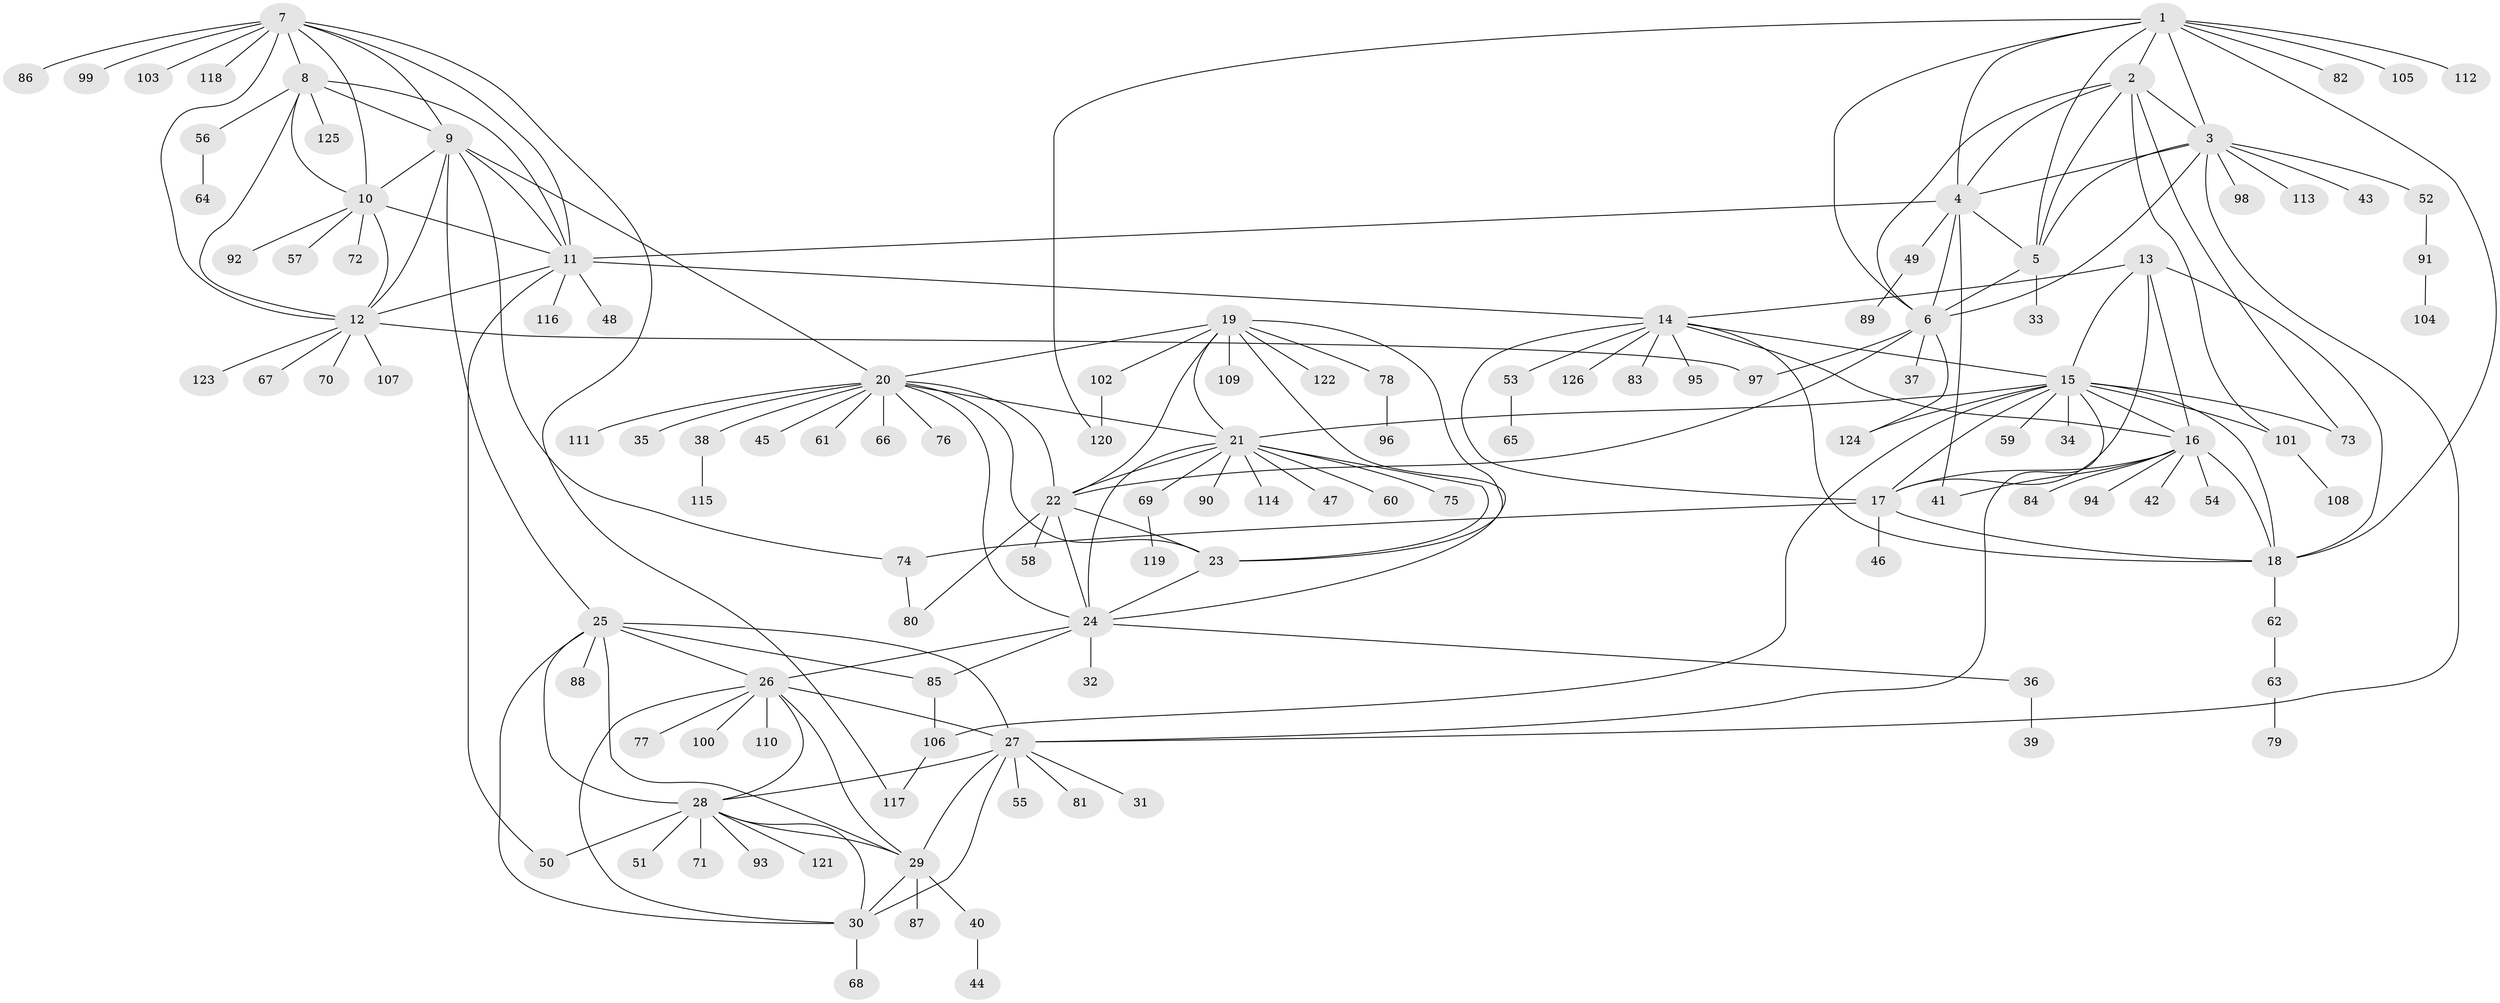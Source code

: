 // coarse degree distribution, {17: 0.015873015873015872, 1: 0.6031746031746031, 6: 0.07936507936507936, 9: 0.031746031746031744, 10: 0.031746031746031744, 2: 0.09523809523809523, 4: 0.06349206349206349, 5: 0.047619047619047616, 7: 0.015873015873015872, 11: 0.015873015873015872}
// Generated by graph-tools (version 1.1) at 2025/37/03/04/25 23:37:49]
// undirected, 126 vertices, 193 edges
graph export_dot {
  node [color=gray90,style=filled];
  1;
  2;
  3;
  4;
  5;
  6;
  7;
  8;
  9;
  10;
  11;
  12;
  13;
  14;
  15;
  16;
  17;
  18;
  19;
  20;
  21;
  22;
  23;
  24;
  25;
  26;
  27;
  28;
  29;
  30;
  31;
  32;
  33;
  34;
  35;
  36;
  37;
  38;
  39;
  40;
  41;
  42;
  43;
  44;
  45;
  46;
  47;
  48;
  49;
  50;
  51;
  52;
  53;
  54;
  55;
  56;
  57;
  58;
  59;
  60;
  61;
  62;
  63;
  64;
  65;
  66;
  67;
  68;
  69;
  70;
  71;
  72;
  73;
  74;
  75;
  76;
  77;
  78;
  79;
  80;
  81;
  82;
  83;
  84;
  85;
  86;
  87;
  88;
  89;
  90;
  91;
  92;
  93;
  94;
  95;
  96;
  97;
  98;
  99;
  100;
  101;
  102;
  103;
  104;
  105;
  106;
  107;
  108;
  109;
  110;
  111;
  112;
  113;
  114;
  115;
  116;
  117;
  118;
  119;
  120;
  121;
  122;
  123;
  124;
  125;
  126;
  1 -- 2;
  1 -- 3;
  1 -- 4;
  1 -- 5;
  1 -- 6;
  1 -- 18;
  1 -- 82;
  1 -- 105;
  1 -- 112;
  1 -- 120;
  2 -- 3;
  2 -- 4;
  2 -- 5;
  2 -- 6;
  2 -- 73;
  2 -- 101;
  3 -- 4;
  3 -- 5;
  3 -- 6;
  3 -- 27;
  3 -- 43;
  3 -- 52;
  3 -- 98;
  3 -- 113;
  4 -- 5;
  4 -- 6;
  4 -- 11;
  4 -- 41;
  4 -- 49;
  5 -- 6;
  5 -- 33;
  6 -- 22;
  6 -- 37;
  6 -- 97;
  6 -- 124;
  7 -- 8;
  7 -- 9;
  7 -- 10;
  7 -- 11;
  7 -- 12;
  7 -- 86;
  7 -- 99;
  7 -- 103;
  7 -- 117;
  7 -- 118;
  8 -- 9;
  8 -- 10;
  8 -- 11;
  8 -- 12;
  8 -- 56;
  8 -- 125;
  9 -- 10;
  9 -- 11;
  9 -- 12;
  9 -- 20;
  9 -- 25;
  9 -- 74;
  10 -- 11;
  10 -- 12;
  10 -- 57;
  10 -- 72;
  10 -- 92;
  11 -- 12;
  11 -- 14;
  11 -- 48;
  11 -- 50;
  11 -- 116;
  12 -- 67;
  12 -- 70;
  12 -- 97;
  12 -- 107;
  12 -- 123;
  13 -- 14;
  13 -- 15;
  13 -- 16;
  13 -- 17;
  13 -- 18;
  14 -- 15;
  14 -- 16;
  14 -- 17;
  14 -- 18;
  14 -- 53;
  14 -- 83;
  14 -- 95;
  14 -- 126;
  15 -- 16;
  15 -- 17;
  15 -- 18;
  15 -- 21;
  15 -- 27;
  15 -- 34;
  15 -- 59;
  15 -- 73;
  15 -- 101;
  15 -- 106;
  15 -- 124;
  16 -- 17;
  16 -- 18;
  16 -- 41;
  16 -- 42;
  16 -- 54;
  16 -- 84;
  16 -- 94;
  17 -- 18;
  17 -- 46;
  17 -- 74;
  18 -- 62;
  19 -- 20;
  19 -- 21;
  19 -- 22;
  19 -- 23;
  19 -- 24;
  19 -- 78;
  19 -- 102;
  19 -- 109;
  19 -- 122;
  20 -- 21;
  20 -- 22;
  20 -- 23;
  20 -- 24;
  20 -- 35;
  20 -- 38;
  20 -- 45;
  20 -- 61;
  20 -- 66;
  20 -- 76;
  20 -- 111;
  21 -- 22;
  21 -- 23;
  21 -- 24;
  21 -- 47;
  21 -- 60;
  21 -- 69;
  21 -- 75;
  21 -- 90;
  21 -- 114;
  22 -- 23;
  22 -- 24;
  22 -- 58;
  22 -- 80;
  23 -- 24;
  24 -- 26;
  24 -- 32;
  24 -- 36;
  24 -- 85;
  25 -- 26;
  25 -- 27;
  25 -- 28;
  25 -- 29;
  25 -- 30;
  25 -- 85;
  25 -- 88;
  26 -- 27;
  26 -- 28;
  26 -- 29;
  26 -- 30;
  26 -- 77;
  26 -- 100;
  26 -- 110;
  27 -- 28;
  27 -- 29;
  27 -- 30;
  27 -- 31;
  27 -- 55;
  27 -- 81;
  28 -- 29;
  28 -- 30;
  28 -- 50;
  28 -- 51;
  28 -- 71;
  28 -- 93;
  28 -- 121;
  29 -- 30;
  29 -- 40;
  29 -- 87;
  30 -- 68;
  36 -- 39;
  38 -- 115;
  40 -- 44;
  49 -- 89;
  52 -- 91;
  53 -- 65;
  56 -- 64;
  62 -- 63;
  63 -- 79;
  69 -- 119;
  74 -- 80;
  78 -- 96;
  85 -- 106;
  91 -- 104;
  101 -- 108;
  102 -- 120;
  106 -- 117;
}
